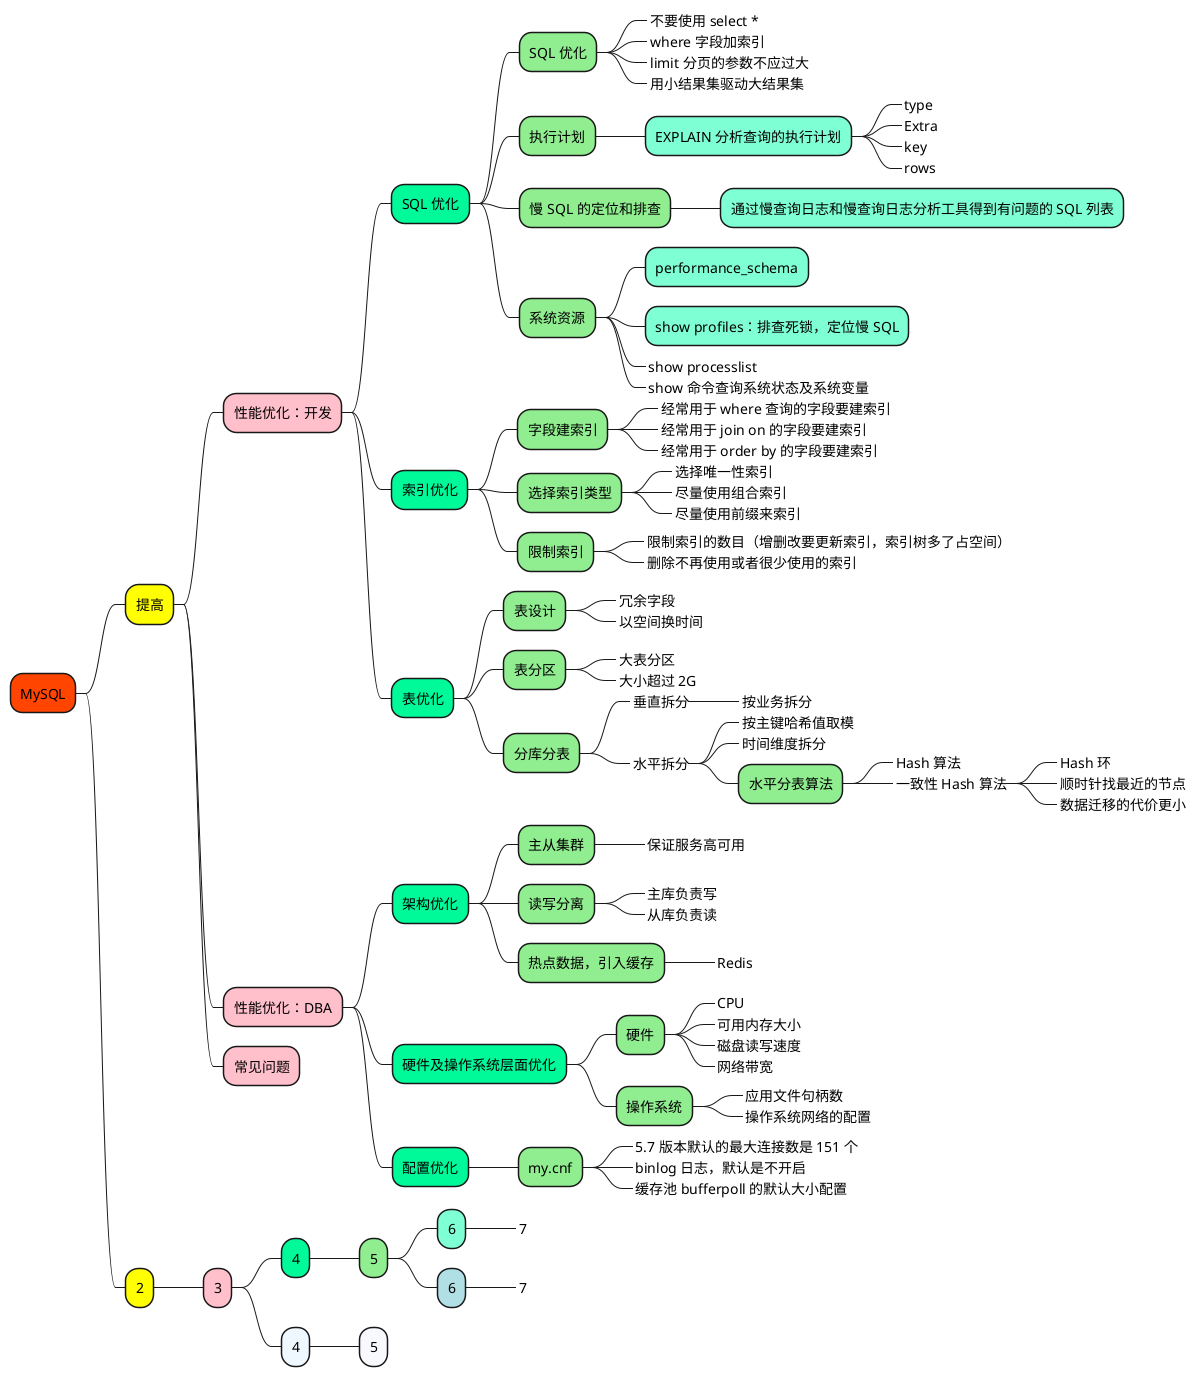@startmindmap

+[#OrangeRed] MySQL

++[#yellow] 提高

+++[#Pink] 性能优化：开发

++++[#MediumSpringGreen] SQL 优化
+++++[#LightGreen] SQL 优化
++++++[#LightBlue]_ 不要使用 select *
++++++[#LightBlue]_ where 字段加索引
++++++[#LightBlue]_ limit 分页的参数不应过大
++++++[#LightBlue]_ 用小结果集驱动大结果集

+++++[#LightGreen] 执行计划
++++++[#Aquamarine] EXPLAIN 分析查询的执行计划
+++++++[#Aquamarine]_ type
+++++++[#Aquamarine]_ Extra
+++++++[#Aquamarine]_ key
+++++++[#Aquamarine]_ rows

+++++[#LightGreen] 慢 SQL 的定位和排查
++++++[#Aquamarine] 通过慢查询日志和慢查询日志分析工具得到有问题的 SQL 列表

+++++[#LightGreen] 系统资源
++++++[#Aquamarine] performance_schema
++++++[#Aquamarine] show profiles：排查死锁，定位慢 SQL
++++++[#Aquamarine]_ show processlist
++++++[#Aquamarine]_ show 命令查询系统状态及系统变量


++++[#MediumSpringGreen] 索引优化

+++++[#LightGreen] 字段建索引
++++++[#Aquamarine]_ 经常用于 where 查询的字段要建索引
++++++[#Aquamarine]_ 经常用于 join on 的字段要建索引
++++++[#Aquamarine]_ 经常用于 order by 的字段要建索引

+++++[#LightGreen] 选择索引类型
++++++[#Aquamarine]_ 选择唯一性索引
++++++[#Aquamarine]_ 尽量使用组合索引
++++++[#Aquamarine]_ 尽量使用前缀来索引

+++++[#LightGreen] 限制索引
++++++[#Aquamarine]_ 限制索引的数目（增删改要更新索引，索引树多了占空间）
++++++[#Aquamarine]_ 删除不再使用或者很少使用的索引


++++[#MediumSpringGreen] 表优化

+++++[#LightGreen] 表设计
++++++[#Aquamarine]_ 冗余字段
++++++[#Aquamarine]_ 以空间换时间

+++++[#LightGreen] 表分区
++++++[#Aquamarine]_ 大表分区
++++++[#Aquamarine]_ 大小超过 2G

+++++[#LightGreen] 分库分表
++++++[#Aquamarine]_ 垂直拆分
+++++++[#Aquamarine]_ 按业务拆分
++++++[#Aquamarine]_ 水平拆分
+++++++[#Aquamarine]_ 按主键哈希值取模
+++++++[#Aquamarine]_ 时间维度拆分
+++++++[#LightGreen] 水平分表算法
++++++++[#Aquamarine]_ Hash 算法
++++++++[#Aquamarine]_ 一致性 Hash 算法
+++++++++[#Aquamarine]_ Hash 环
+++++++++[#Aquamarine]_ 顺时针找最近的节点
+++++++++[#Aquamarine]_ 数据迁移的代价更小


+++[#Pink] 性能优化：DBA

++++[#MediumSpringGreen] 架构优化

+++++[#LightGreen] 主从集群
++++++[#Aquamarine]_ 保证服务高可用

+++++[#LightGreen] 读写分离
++++++[#Aquamarine]_ 主库负责写
++++++[#Aquamarine]_ 从库负责读

+++++[#LightGreen] 热点数据，引入缓存
++++++[#Aquamarine]_ Redis


++++[#MediumSpringGreen] 硬件及操作系统层面优化

+++++[#LightGreen] 硬件
++++++[#Aquamarine]_ CPU
++++++[#Aquamarine]_ 可用内存大小
++++++[#Aquamarine]_ 磁盘读写速度
++++++[#Aquamarine]_ 网络带宽
+++++[#LightGreen] 操作系统
++++++[#Aquamarine]_ 应用文件句柄数
++++++[#Aquamarine]_ 操作系统网络的配置


++++[#MediumSpringGreen] 配置优化

+++++[#LightGreen] my.cnf
++++++[#Aquamarine]_ 5.7 版本默认的最大连接数是 151 个
++++++[#Aquamarine]_ binlog 日志，默认是不开启
++++++[#Aquamarine]_ 缓存池 bufferpoll 的默认大小配置



+++[#Pink] 常见问题


++[#yellow] 2

+++[#Pink] 3

++++[#MediumSpringGreen] 4
+++++[#LightGreen] 5
++++++[#Aquamarine] 6
+++++++[#Aquamarine]_ 7
++++++[#PowderBlue] 6
+++++++[#PowderBlue]_ 7
++++[#AliceBlue] 4
+++++[#GhostWhite] 5



@endmindmap